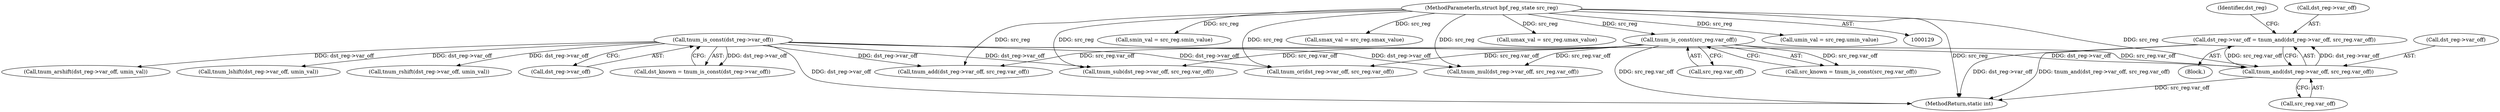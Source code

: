 digraph "0_linux_d3bd7413e0ca40b60cf60d4003246d067cafdeda@pointer" {
"1000566" [label="(Call,dst_reg->var_off = tnum_and(dst_reg->var_off, src_reg.var_off))"];
"1000570" [label="(Call,tnum_and(dst_reg->var_off, src_reg.var_off))"];
"1000212" [label="(Call,tnum_is_const(dst_reg->var_off))"];
"1000206" [label="(Call,tnum_is_const(src_reg.var_off))"];
"1000133" [label="(MethodParameterIn,struct bpf_reg_state src_reg)"];
"1000566" [label="(Call,dst_reg->var_off = tnum_and(dst_reg->var_off, src_reg.var_off))"];
"1000860" [label="(Call,tnum_arshift(dst_reg->var_off, umin_val))"];
"1000570" [label="(Call,tnum_and(dst_reg->var_off, src_reg.var_off))"];
"1000261" [label="(Block,)"];
"1000903" [label="(MethodReturn,static int)"];
"1000206" [label="(Call,tnum_is_const(src_reg.var_off))"];
"1000571" [label="(Call,dst_reg->var_off)"];
"1000357" [label="(Call,tnum_add(dst_reg->var_off, src_reg.var_off))"];
"1000133" [label="(MethodParameterIn,struct bpf_reg_state src_reg)"];
"1000184" [label="(Call,smin_val = src_reg.smin_value)"];
"1000574" [label="(Call,src_reg.var_off)"];
"1000450" [label="(Call,tnum_sub(dst_reg->var_off, src_reg.var_off))"];
"1000189" [label="(Call,smax_val = src_reg.smax_value)"];
"1000659" [label="(Call,tnum_or(dst_reg->var_off, src_reg.var_off))"];
"1000567" [label="(Call,dst_reg->var_off)"];
"1000780" [label="(Call,tnum_lshift(dst_reg->var_off, umin_val))"];
"1000207" [label="(Call,src_reg.var_off)"];
"1000199" [label="(Call,umax_val = src_reg.umax_value)"];
"1000463" [label="(Call,tnum_mul(dst_reg->var_off, src_reg.var_off))"];
"1000212" [label="(Call,tnum_is_const(dst_reg->var_off))"];
"1000204" [label="(Call,src_known = tnum_is_const(src_reg.var_off))"];
"1000815" [label="(Call,tnum_rshift(dst_reg->var_off, umin_val))"];
"1000213" [label="(Call,dst_reg->var_off)"];
"1000194" [label="(Call,umin_val = src_reg.umin_value)"];
"1000579" [label="(Identifier,dst_reg)"];
"1000210" [label="(Call,dst_known = tnum_is_const(dst_reg->var_off))"];
"1000566" -> "1000261"  [label="AST: "];
"1000566" -> "1000570"  [label="CFG: "];
"1000567" -> "1000566"  [label="AST: "];
"1000570" -> "1000566"  [label="AST: "];
"1000579" -> "1000566"  [label="CFG: "];
"1000566" -> "1000903"  [label="DDG: dst_reg->var_off"];
"1000566" -> "1000903"  [label="DDG: tnum_and(dst_reg->var_off, src_reg.var_off)"];
"1000570" -> "1000566"  [label="DDG: dst_reg->var_off"];
"1000570" -> "1000566"  [label="DDG: src_reg.var_off"];
"1000570" -> "1000574"  [label="CFG: "];
"1000571" -> "1000570"  [label="AST: "];
"1000574" -> "1000570"  [label="AST: "];
"1000570" -> "1000903"  [label="DDG: src_reg.var_off"];
"1000212" -> "1000570"  [label="DDG: dst_reg->var_off"];
"1000206" -> "1000570"  [label="DDG: src_reg.var_off"];
"1000133" -> "1000570"  [label="DDG: src_reg"];
"1000212" -> "1000210"  [label="AST: "];
"1000212" -> "1000213"  [label="CFG: "];
"1000213" -> "1000212"  [label="AST: "];
"1000210" -> "1000212"  [label="CFG: "];
"1000212" -> "1000903"  [label="DDG: dst_reg->var_off"];
"1000212" -> "1000210"  [label="DDG: dst_reg->var_off"];
"1000212" -> "1000357"  [label="DDG: dst_reg->var_off"];
"1000212" -> "1000450"  [label="DDG: dst_reg->var_off"];
"1000212" -> "1000463"  [label="DDG: dst_reg->var_off"];
"1000212" -> "1000659"  [label="DDG: dst_reg->var_off"];
"1000212" -> "1000780"  [label="DDG: dst_reg->var_off"];
"1000212" -> "1000815"  [label="DDG: dst_reg->var_off"];
"1000212" -> "1000860"  [label="DDG: dst_reg->var_off"];
"1000206" -> "1000204"  [label="AST: "];
"1000206" -> "1000207"  [label="CFG: "];
"1000207" -> "1000206"  [label="AST: "];
"1000204" -> "1000206"  [label="CFG: "];
"1000206" -> "1000903"  [label="DDG: src_reg.var_off"];
"1000206" -> "1000204"  [label="DDG: src_reg.var_off"];
"1000133" -> "1000206"  [label="DDG: src_reg"];
"1000206" -> "1000357"  [label="DDG: src_reg.var_off"];
"1000206" -> "1000450"  [label="DDG: src_reg.var_off"];
"1000206" -> "1000463"  [label="DDG: src_reg.var_off"];
"1000206" -> "1000659"  [label="DDG: src_reg.var_off"];
"1000133" -> "1000129"  [label="AST: "];
"1000133" -> "1000903"  [label="DDG: src_reg"];
"1000133" -> "1000184"  [label="DDG: src_reg"];
"1000133" -> "1000189"  [label="DDG: src_reg"];
"1000133" -> "1000194"  [label="DDG: src_reg"];
"1000133" -> "1000199"  [label="DDG: src_reg"];
"1000133" -> "1000357"  [label="DDG: src_reg"];
"1000133" -> "1000450"  [label="DDG: src_reg"];
"1000133" -> "1000463"  [label="DDG: src_reg"];
"1000133" -> "1000659"  [label="DDG: src_reg"];
}
